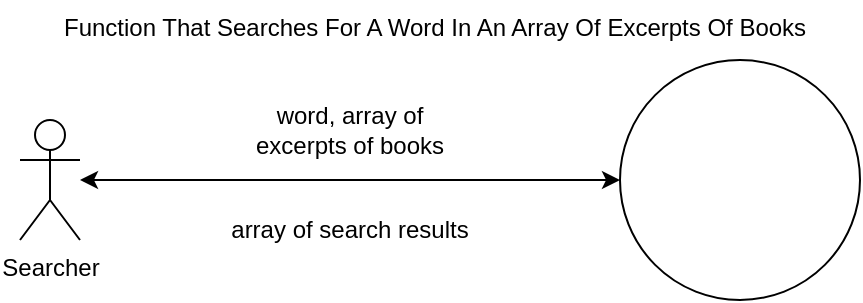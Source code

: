 <mxfile version="22.1.7" type="github">
  <diagram name="Page-1" id="PWwe1aFcNni5b8Fy281m">
    <mxGraphModel dx="1290" dy="534" grid="1" gridSize="10" guides="1" tooltips="1" connect="1" arrows="1" fold="1" page="1" pageScale="1" pageWidth="850" pageHeight="1100" math="0" shadow="0">
      <root>
        <mxCell id="0" />
        <mxCell id="1" parent="0" />
        <mxCell id="JY8-7arxzFhY87sZUSRJ-1" value="" style="ellipse;whiteSpace=wrap;html=1;aspect=fixed;" vertex="1" parent="1">
          <mxGeometry x="515" y="70" width="120" height="120" as="geometry" />
        </mxCell>
        <mxCell id="JY8-7arxzFhY87sZUSRJ-2" value="Searcher" style="shape=umlActor;verticalLabelPosition=bottom;verticalAlign=top;html=1;outlineConnect=0;" vertex="1" parent="1">
          <mxGeometry x="215" y="100" width="30" height="60" as="geometry" />
        </mxCell>
        <mxCell id="JY8-7arxzFhY87sZUSRJ-4" value="Function That Searches For A Word In An Array Of Excerpts Of Books" style="text;whiteSpace=wrap;" vertex="1" parent="1">
          <mxGeometry x="235" y="40" width="380" height="30" as="geometry" />
        </mxCell>
        <mxCell id="JY8-7arxzFhY87sZUSRJ-6" value="word, array of excerpts of books" style="text;html=1;strokeColor=none;fillColor=none;align=center;verticalAlign=middle;whiteSpace=wrap;rounded=0;" vertex="1" parent="1">
          <mxGeometry x="325" y="90" width="110" height="30" as="geometry" />
        </mxCell>
        <mxCell id="JY8-7arxzFhY87sZUSRJ-8" value="" style="endArrow=classic;startArrow=classic;html=1;rounded=0;entryX=0;entryY=0.5;entryDx=0;entryDy=0;" edge="1" parent="1" source="JY8-7arxzFhY87sZUSRJ-2" target="JY8-7arxzFhY87sZUSRJ-1">
          <mxGeometry width="50" height="50" relative="1" as="geometry">
            <mxPoint x="575" y="260" as="sourcePoint" />
            <mxPoint x="625" y="210" as="targetPoint" />
          </mxGeometry>
        </mxCell>
        <mxCell id="JY8-7arxzFhY87sZUSRJ-10" value="array of search results" style="text;html=1;strokeColor=none;fillColor=none;align=center;verticalAlign=middle;whiteSpace=wrap;rounded=0;" vertex="1" parent="1">
          <mxGeometry x="315" y="140" width="130" height="30" as="geometry" />
        </mxCell>
      </root>
    </mxGraphModel>
  </diagram>
</mxfile>
